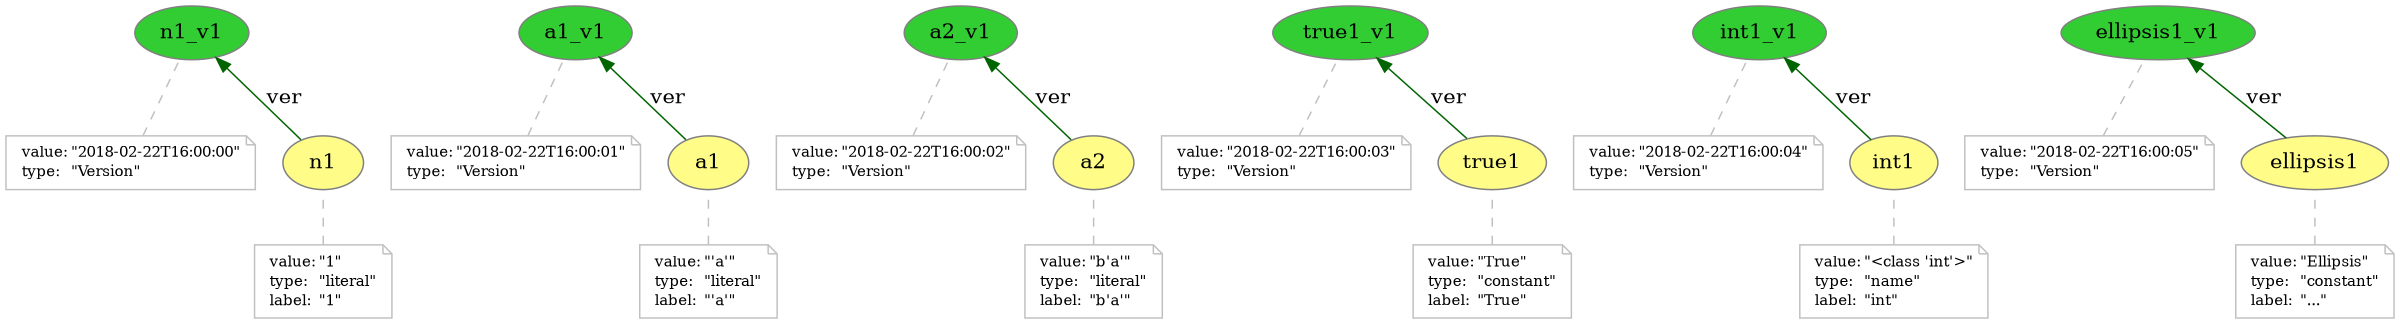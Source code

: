digraph "PROV" { size="16,12"; rankdir="BT";
"http://example.org/n1" [fillcolor="#FFFC87",color="#808080",style="filled",label="n1",URL="http://example.org/n1"]
"-attrs0" [color="gray",shape="note",fontsize="10",fontcolor="black",label=<<TABLE cellpadding="0" border="0">
	<TR>
	    <TD align="left">value:</TD>
	    <TD align="left">&quot;1&quot;</TD>
	</TR>
	<TR>
	    <TD align="left">type:</TD>
	    <TD align="left">&quot;literal&quot;</TD>
	</TR>
	<TR>
	    <TD align="left">label:</TD>
	    <TD align="left">&quot;1&quot;</TD>
	</TR>
</TABLE>>]
"-attrs0" -> "http://example.org/n1" [color="gray",style="dashed",arrowhead="none"]
"http://example.org/n1_v1" [fillcolor="#32CD32",color="#808080",style="filled",label="n1_v1",URL="http://example.org/n1_v1"]
"-attrs1" [color="gray",shape="note",fontsize="10",fontcolor="black",label=<<TABLE cellpadding="0" border="0">
	<TR>
	    <TD align="left">value:</TD>
	    <TD align="left">&quot;2018-02-22T16:00:00&quot;</TD>
	</TR>
	<TR>
	    <TD align="left">type:</TD>
	    <TD align="left">&quot;Version&quot;</TD>
	</TR>
</TABLE>>]
"-attrs1" -> "http://example.org/n1_v1" [color="gray",style="dashed",arrowhead="none"]
"http://example.org/n1" -> "http://example.org/n1_v1" [labelfontsize="8",labeldistance="1.5",color="darkgreen",labelangle="60.0",rotation="20",label="ver"]
"http://example.org/a1" [fillcolor="#FFFC87",color="#808080",style="filled",label="a1",URL="http://example.org/a1"]
"-attrs2" [color="gray",shape="note",fontsize="10",fontcolor="black",label=<<TABLE cellpadding="0" border="0">
	<TR>
	    <TD align="left">value:</TD>
	    <TD align="left">&quot;&#x27;a&#x27;&quot;</TD>
	</TR>
	<TR>
	    <TD align="left">type:</TD>
	    <TD align="left">&quot;literal&quot;</TD>
	</TR>
	<TR>
	    <TD align="left">label:</TD>
	    <TD align="left">&quot;&#x27;a&#x27;&quot;</TD>
	</TR>
</TABLE>>]
"-attrs2" -> "http://example.org/a1" [color="gray",style="dashed",arrowhead="none"]
"http://example.org/a1_v1" [fillcolor="#32CD32",color="#808080",style="filled",label="a1_v1",URL="http://example.org/a1_v1"]
"-attrs3" [color="gray",shape="note",fontsize="10",fontcolor="black",label=<<TABLE cellpadding="0" border="0">
	<TR>
	    <TD align="left">value:</TD>
	    <TD align="left">&quot;2018-02-22T16:00:01&quot;</TD>
	</TR>
	<TR>
	    <TD align="left">type:</TD>
	    <TD align="left">&quot;Version&quot;</TD>
	</TR>
</TABLE>>]
"-attrs3" -> "http://example.org/a1_v1" [color="gray",style="dashed",arrowhead="none"]
"http://example.org/a1" -> "http://example.org/a1_v1" [labelfontsize="8",labeldistance="1.5",color="darkgreen",labelangle="60.0",rotation="20",label="ver"]
"http://example.org/a2" [fillcolor="#FFFC87",color="#808080",style="filled",label="a2",URL="http://example.org/a2"]
"-attrs4" [color="gray",shape="note",fontsize="10",fontcolor="black",label=<<TABLE cellpadding="0" border="0">
	<TR>
	    <TD align="left">value:</TD>
	    <TD align="left">&quot;b&#x27;a&#x27;&quot;</TD>
	</TR>
	<TR>
	    <TD align="left">type:</TD>
	    <TD align="left">&quot;literal&quot;</TD>
	</TR>
	<TR>
	    <TD align="left">label:</TD>
	    <TD align="left">&quot;b&#x27;a&#x27;&quot;</TD>
	</TR>
</TABLE>>]
"-attrs4" -> "http://example.org/a2" [color="gray",style="dashed",arrowhead="none"]
"http://example.org/a2_v1" [fillcolor="#32CD32",color="#808080",style="filled",label="a2_v1",URL="http://example.org/a2_v1"]
"-attrs5" [color="gray",shape="note",fontsize="10",fontcolor="black",label=<<TABLE cellpadding="0" border="0">
	<TR>
	    <TD align="left">value:</TD>
	    <TD align="left">&quot;2018-02-22T16:00:02&quot;</TD>
	</TR>
	<TR>
	    <TD align="left">type:</TD>
	    <TD align="left">&quot;Version&quot;</TD>
	</TR>
</TABLE>>]
"-attrs5" -> "http://example.org/a2_v1" [color="gray",style="dashed",arrowhead="none"]
"http://example.org/a2" -> "http://example.org/a2_v1" [labelfontsize="8",labeldistance="1.5",color="darkgreen",labelangle="60.0",rotation="20",label="ver"]
"http://example.org/true1" [fillcolor="#FFFC87",color="#808080",style="filled",label="true1",URL="http://example.org/true1"]
"-attrs6" [color="gray",shape="note",fontsize="10",fontcolor="black",label=<<TABLE cellpadding="0" border="0">
	<TR>
	    <TD align="left">value:</TD>
	    <TD align="left">&quot;True&quot;</TD>
	</TR>
	<TR>
	    <TD align="left">type:</TD>
	    <TD align="left">&quot;constant&quot;</TD>
	</TR>
	<TR>
	    <TD align="left">label:</TD>
	    <TD align="left">&quot;True&quot;</TD>
	</TR>
</TABLE>>]
"-attrs6" -> "http://example.org/true1" [color="gray",style="dashed",arrowhead="none"]
"http://example.org/true1_v1" [fillcolor="#32CD32",color="#808080",style="filled",label="true1_v1",URL="http://example.org/true1_v1"]
"-attrs7" [color="gray",shape="note",fontsize="10",fontcolor="black",label=<<TABLE cellpadding="0" border="0">
	<TR>
	    <TD align="left">value:</TD>
	    <TD align="left">&quot;2018-02-22T16:00:03&quot;</TD>
	</TR>
	<TR>
	    <TD align="left">type:</TD>
	    <TD align="left">&quot;Version&quot;</TD>
	</TR>
</TABLE>>]
"-attrs7" -> "http://example.org/true1_v1" [color="gray",style="dashed",arrowhead="none"]
"http://example.org/true1" -> "http://example.org/true1_v1" [labelfontsize="8",labeldistance="1.5",color="darkgreen",labelangle="60.0",rotation="20",label="ver"]
"http://example.org/int1" [fillcolor="#FFFC87",color="#808080",style="filled",label="int1",URL="http://example.org/int1"]
"-attrs8" [color="gray",shape="note",fontsize="10",fontcolor="black",label=<<TABLE cellpadding="0" border="0">
	<TR>
	    <TD align="left">value:</TD>
	    <TD align="left">&quot;&lt;class &#x27;int&#x27;&gt;&quot;</TD>
	</TR>
	<TR>
	    <TD align="left">type:</TD>
	    <TD align="left">&quot;name&quot;</TD>
	</TR>
	<TR>
	    <TD align="left">label:</TD>
	    <TD align="left">&quot;int&quot;</TD>
	</TR>
</TABLE>>]
"-attrs8" -> "http://example.org/int1" [color="gray",style="dashed",arrowhead="none"]
"http://example.org/int1_v1" [fillcolor="#32CD32",color="#808080",style="filled",label="int1_v1",URL="http://example.org/int1_v1"]
"-attrs9" [color="gray",shape="note",fontsize="10",fontcolor="black",label=<<TABLE cellpadding="0" border="0">
	<TR>
	    <TD align="left">value:</TD>
	    <TD align="left">&quot;2018-02-22T16:00:04&quot;</TD>
	</TR>
	<TR>
	    <TD align="left">type:</TD>
	    <TD align="left">&quot;Version&quot;</TD>
	</TR>
</TABLE>>]
"-attrs9" -> "http://example.org/int1_v1" [color="gray",style="dashed",arrowhead="none"]
"http://example.org/int1" -> "http://example.org/int1_v1" [labelfontsize="8",labeldistance="1.5",color="darkgreen",labelangle="60.0",rotation="20",label="ver"]
"http://example.org/ellipsis1" [fillcolor="#FFFC87",color="#808080",style="filled",label="ellipsis1",URL="http://example.org/ellipsis1"]
"-attrs10" [color="gray",shape="note",fontsize="10",fontcolor="black",label=<<TABLE cellpadding="0" border="0">
	<TR>
	    <TD align="left">value:</TD>
	    <TD align="left">&quot;Ellipsis&quot;</TD>
	</TR>
	<TR>
	    <TD align="left">type:</TD>
	    <TD align="left">&quot;constant&quot;</TD>
	</TR>
	<TR>
	    <TD align="left">label:</TD>
	    <TD align="left">&quot;...&quot;</TD>
	</TR>
</TABLE>>]
"-attrs10" -> "http://example.org/ellipsis1" [color="gray",style="dashed",arrowhead="none"]
"http://example.org/ellipsis1_v1" [fillcolor="#32CD32",color="#808080",style="filled",label="ellipsis1_v1",URL="http://example.org/ellipsis1_v1"]
"-attrs11" [color="gray",shape="note",fontsize="10",fontcolor="black",label=<<TABLE cellpadding="0" border="0">
	<TR>
	    <TD align="left">value:</TD>
	    <TD align="left">&quot;2018-02-22T16:00:05&quot;</TD>
	</TR>
	<TR>
	    <TD align="left">type:</TD>
	    <TD align="left">&quot;Version&quot;</TD>
	</TR>
</TABLE>>]
"-attrs11" -> "http://example.org/ellipsis1_v1" [color="gray",style="dashed",arrowhead="none"]
"http://example.org/ellipsis1" -> "http://example.org/ellipsis1_v1" [labelfontsize="8",labeldistance="1.5",color="darkgreen",labelangle="60.0",rotation="20",label="ver"]
}